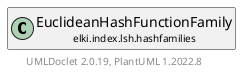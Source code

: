 @startuml
    remove .*\.(Instance|Par|Parameterizer|Factory)$
    set namespaceSeparator none
    hide empty fields
    hide empty methods

    class "<size:14>EuclideanHashFunctionFamily.Par\n<size:10>elki.index.lsh.hashfamilies" as elki.index.lsh.hashfamilies.EuclideanHashFunctionFamily.Par [[EuclideanHashFunctionFamily.Par.html]] {
        +make(): EuclideanHashFunctionFamily
    }

    abstract class "<size:14>AbstractProjectedHashFunctionFamily.Par\n<size:10>elki.index.lsh.hashfamilies" as elki.index.lsh.hashfamilies.AbstractProjectedHashFunctionFamily.Par [[AbstractProjectedHashFunctionFamily.Par.html]]
    class "<size:14>EuclideanHashFunctionFamily\n<size:10>elki.index.lsh.hashfamilies" as elki.index.lsh.hashfamilies.EuclideanHashFunctionFamily [[EuclideanHashFunctionFamily.html]]

    elki.index.lsh.hashfamilies.AbstractProjectedHashFunctionFamily.Par <|-- elki.index.lsh.hashfamilies.EuclideanHashFunctionFamily.Par
    elki.index.lsh.hashfamilies.EuclideanHashFunctionFamily +-- elki.index.lsh.hashfamilies.EuclideanHashFunctionFamily.Par

    center footer UMLDoclet 2.0.19, PlantUML 1.2022.8
@enduml
